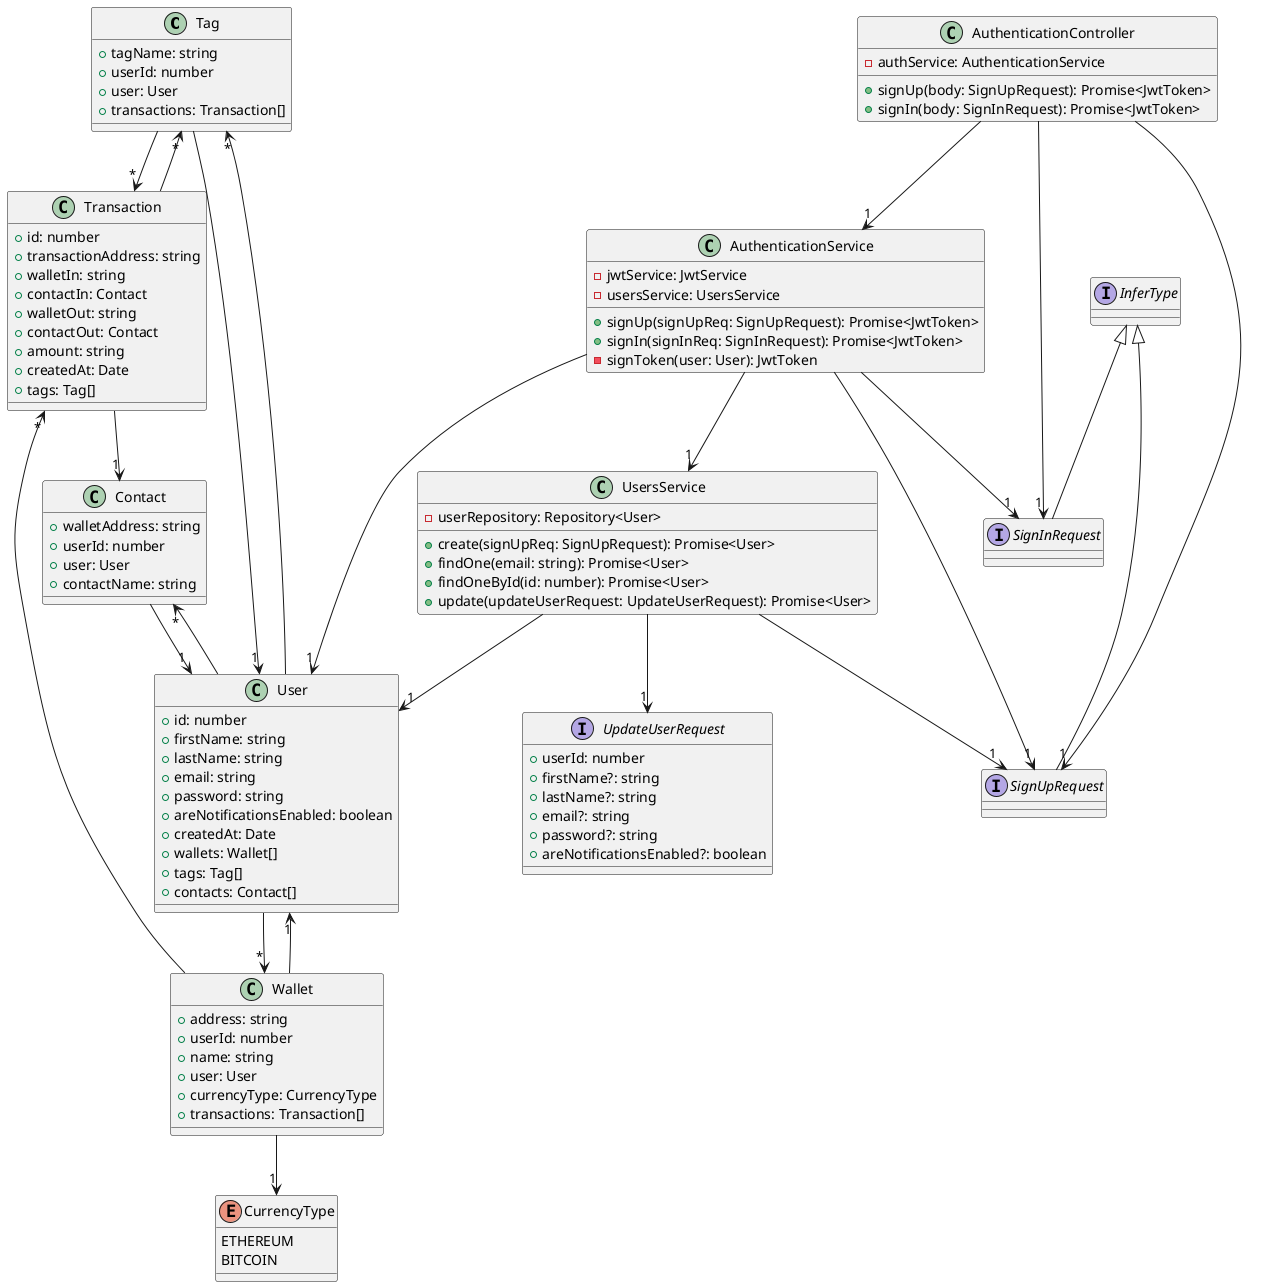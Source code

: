 @startuml
class Tag {
    +tagName: string
    +userId: number
    +user: User
    +transactions: Transaction[]
}
class Contact {
    +walletAddress: string
    +userId: number
    +user: User
    +contactName: string
}
class Transaction {
    +id: number
    +transactionAddress: string
    +walletIn: string
    +contactIn: Contact
    +walletOut: string
    +contactOut: Contact
    +amount: string
    +createdAt: Date
    +tags: Tag[]
}
enum CurrencyType {
    ETHEREUM
    BITCOIN
}
class Wallet {
    +address: string
    +userId: number
    +name: string
    +user: User
    +currencyType: CurrencyType
    +transactions: Transaction[]
}
class User {
    +id: number
    +firstName: string
    +lastName: string
    +email: string
    +password: string
    +areNotificationsEnabled: boolean
    +createdAt: Date
    +wallets: Wallet[]
    +tags: Tag[]
    +contacts: Contact[]
}
interface SignUpRequest extends InferType
interface UpdateUserRequest {
    +userId: number
    +firstName?: string
    +lastName?: string
    +email?: string
    +password?: string
    +areNotificationsEnabled?: boolean
}
class UsersService {
    -userRepository: Repository<User>
    +create(signUpReq: SignUpRequest): Promise<User>
    +findOne(email: string): Promise<User>
    +findOneById(id: number): Promise<User>
    +update(updateUserRequest: UpdateUserRequest): Promise<User>
}
interface SignInRequest extends InferType
class AuthenticationService {
    -jwtService: JwtService
    -usersService: UsersService
    +signUp(signUpReq: SignUpRequest): Promise<JwtToken>
    +signIn(signInReq: SignInRequest): Promise<JwtToken>
    -signToken(user: User): JwtToken
}
class AuthenticationController {
    -authService: AuthenticationService
    +signUp(body: SignUpRequest): Promise<JwtToken>
    +signIn(body: SignInRequest): Promise<JwtToken>
}
Tag --> "1" User
Tag --> "*" Transaction
Contact --> "1" User
Transaction --> "1" Contact
Transaction --> "*" Tag
Wallet --> "1" User
Wallet --> "1" CurrencyType
Wallet --> "*" Transaction
User --> "*" Wallet
User --> "*" Tag
User --> "*" Contact
UsersService --> "1" User
UsersService --> "1" SignUpRequest
UsersService --> "1" UpdateUserRequest
AuthenticationService --> "1" UsersService
AuthenticationService --> "1" SignUpRequest
AuthenticationService --> "1" SignInRequest
AuthenticationService --> "1" User
AuthenticationController --> "1" AuthenticationService
AuthenticationController --> "1" SignUpRequest
AuthenticationController --> "1" SignInRequest
@enduml